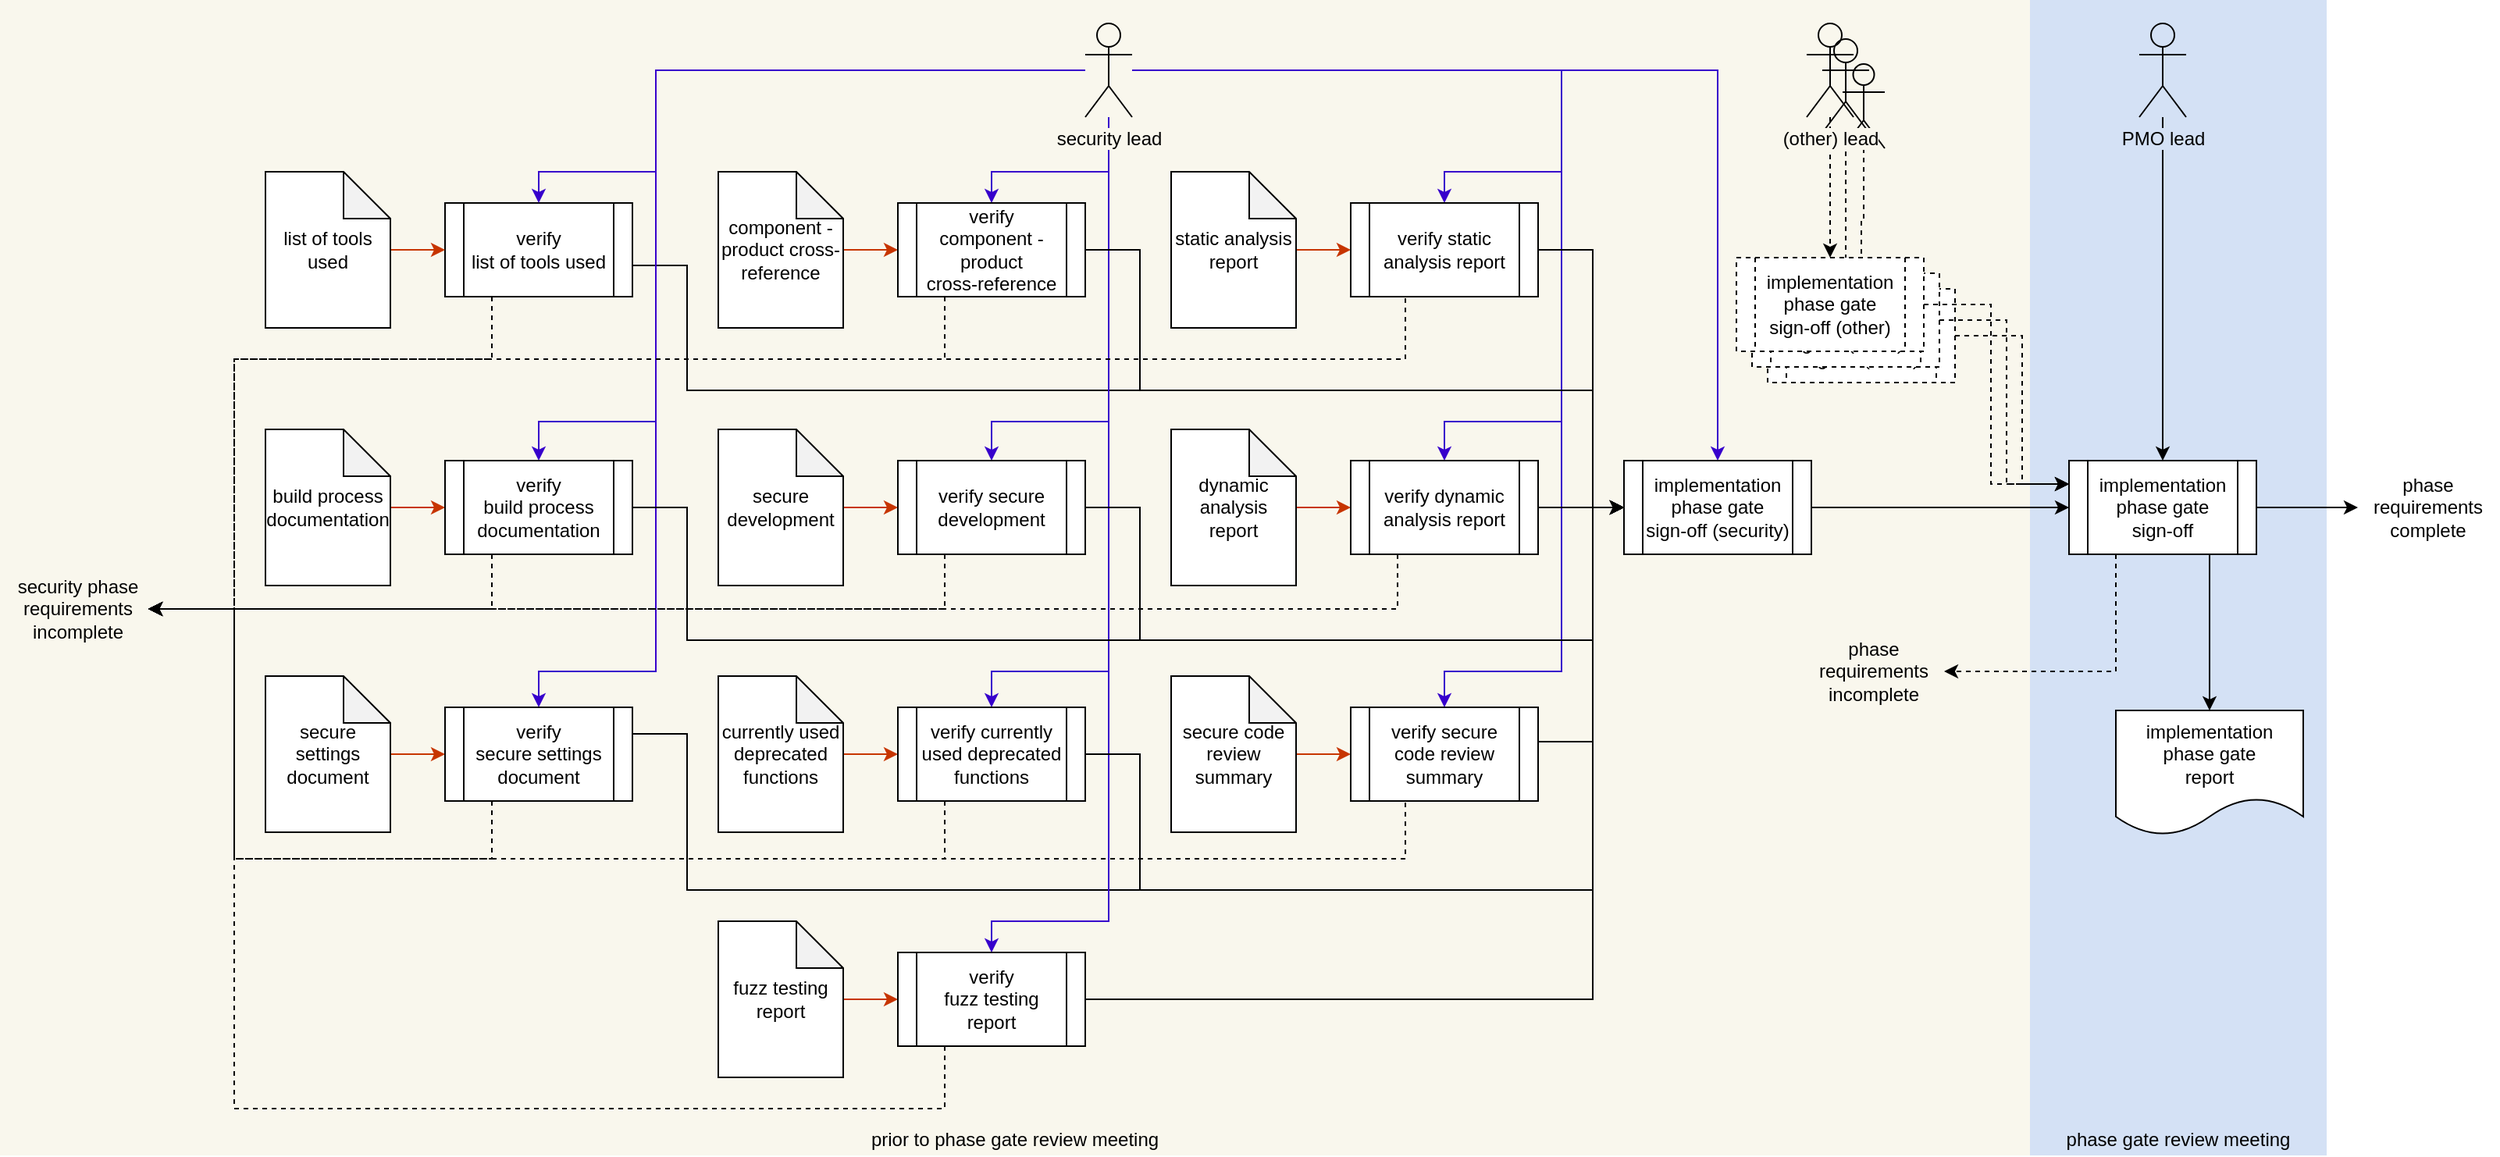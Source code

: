 <mxfile version="14.5.1" type="device"><diagram id="E2ULkJl6go0xUk4_vNiQ" name="Page-1"><mxGraphModel dx="1106" dy="997" grid="1" gridSize="10" guides="1" tooltips="1" connect="1" arrows="1" fold="1" page="1" pageScale="1" pageWidth="1100" pageHeight="850" background="none" math="0" shadow="0"><root><mxCell id="0"/><mxCell id="1" parent="0"/><mxCell id="MnviZEQy9tbMUkRqoLun-5" value="" style="rounded=0;whiteSpace=wrap;html=1;strokeColor=none;fillColor=#D4E1F5;" parent="1" vertex="1"><mxGeometry x="1340" y="40" width="190" height="740" as="geometry"/></mxCell><mxCell id="MnviZEQy9tbMUkRqoLun-4" value="" style="rounded=0;whiteSpace=wrap;html=1;fillColor=#f9f7ed;strokeColor=none;" parent="1" vertex="1"><mxGeometry x="40" y="40" width="1300" height="740" as="geometry"/></mxCell><mxCell id="Ex4z-IKD_1BD_rlcXjND-8" style="edgeStyle=orthogonalEdgeStyle;rounded=0;orthogonalLoop=1;jettySize=auto;html=1;entryX=0;entryY=0.25;entryDx=0;entryDy=0;dashed=1;" parent="1" source="Ex4z-IKD_1BD_rlcXjND-9" target="J5lEDxen7dhJZbyypbdc-8" edge="1"><mxGeometry relative="1" as="geometry"><mxPoint x="1385" y="370" as="targetPoint"/><Array as="points"><mxPoint x="1335" y="255"/><mxPoint x="1335" y="350"/></Array></mxGeometry></mxCell><mxCell id="Ex4z-IKD_1BD_rlcXjND-9" value="requirements phase gate signoff (other)" style="shape=process;whiteSpace=wrap;html=1;backgroundOutline=1;dashed=1;" parent="1" vertex="1"><mxGeometry x="1172" y="225" width="120" height="60" as="geometry"/></mxCell><mxCell id="Ex4z-IKD_1BD_rlcXjND-10" style="edgeStyle=orthogonalEdgeStyle;rounded=0;orthogonalLoop=1;jettySize=auto;html=1;entryX=0.5;entryY=0;entryDx=0;entryDy=0;dashed=1;" parent="1" source="Ex4z-IKD_1BD_rlcXjND-11" target="Ex4z-IKD_1BD_rlcXjND-9" edge="1"><mxGeometry relative="1" as="geometry"/></mxCell><mxCell id="Ex4z-IKD_1BD_rlcXjND-11" value="" style="shape=umlActor;verticalLabelPosition=bottom;labelBackgroundColor=#ffffff;verticalAlign=top;html=1;outlineConnect=0;fillColor=none;" parent="1" vertex="1"><mxGeometry x="1220" y="81" width="27" height="54" as="geometry"/></mxCell><mxCell id="Ex4z-IKD_1BD_rlcXjND-3" value="" style="shape=umlActor;verticalLabelPosition=bottom;labelBackgroundColor=#ffffff;verticalAlign=top;html=1;outlineConnect=0;fillColor=none;" parent="1" vertex="1"><mxGeometry x="1207" y="65" width="30" height="60" as="geometry"/></mxCell><mxCell id="Ex4z-IKD_1BD_rlcXjND-4" style="edgeStyle=orthogonalEdgeStyle;rounded=0;orthogonalLoop=1;jettySize=auto;html=1;entryX=0.5;entryY=0;entryDx=0;entryDy=0;dashed=1;" parent="1" source="Ex4z-IKD_1BD_rlcXjND-3" target="Ex4z-IKD_1BD_rlcXjND-5" edge="1"><mxGeometry relative="1" as="geometry"/></mxCell><mxCell id="Ex4z-IKD_1BD_rlcXjND-5" value="requirements phase gate signoff (other)" style="shape=process;whiteSpace=wrap;html=1;backgroundOutline=1;dashed=1;" parent="1" vertex="1"><mxGeometry x="1162" y="215" width="120" height="60" as="geometry"/></mxCell><mxCell id="Ex4z-IKD_1BD_rlcXjND-6" style="edgeStyle=orthogonalEdgeStyle;rounded=0;orthogonalLoop=1;jettySize=auto;html=1;entryX=0;entryY=0.25;entryDx=0;entryDy=0;dashed=1;" parent="1" source="Ex4z-IKD_1BD_rlcXjND-5" target="J5lEDxen7dhJZbyypbdc-8" edge="1"><mxGeometry relative="1" as="geometry"><mxPoint x="1375" y="360" as="targetPoint"/><Array as="points"><mxPoint x="1325" y="245"/><mxPoint x="1325" y="350"/></Array></mxGeometry></mxCell><mxCell id="J5lEDxen7dhJZbyypbdc-21" style="edgeStyle=orthogonalEdgeStyle;rounded=0;orthogonalLoop=1;jettySize=auto;html=1;exitX=0.25;exitY=1;exitDx=0;exitDy=0;entryX=1;entryY=0.5;entryDx=0;entryDy=0;dashed=1;" parent="1" source="XKbH0hADGiryWMfeD4Mq-4" target="J5lEDxen7dhJZbyypbdc-12" edge="1"><mxGeometry relative="1" as="geometry"><Array as="points"><mxPoint x="355" y="270"/><mxPoint x="190" y="270"/><mxPoint x="190" y="430"/><mxPoint x="145" y="430"/></Array></mxGeometry></mxCell><mxCell id="ggwXnD0UfayNwiCM6dkT-15" style="edgeStyle=orthogonalEdgeStyle;rounded=0;orthogonalLoop=1;jettySize=auto;html=1;entryX=0;entryY=0.5;entryDx=0;entryDy=0;" parent="1" source="XKbH0hADGiryWMfeD4Mq-4" target="XKbH0hADGiryWMfeD4Mq-19" edge="1"><mxGeometry relative="1" as="geometry"><mxPoint x="1080" y="370" as="targetPoint"/><Array as="points"><mxPoint x="480" y="210"/><mxPoint x="480" y="290"/><mxPoint x="1060" y="290"/><mxPoint x="1060" y="365"/></Array></mxGeometry></mxCell><mxCell id="XKbH0hADGiryWMfeD4Mq-4" value="verify&lt;br&gt;list of tools used" style="shape=process;whiteSpace=wrap;html=1;backgroundOutline=1;" parent="1" vertex="1"><mxGeometry x="325" y="170" width="120" height="60" as="geometry"/></mxCell><mxCell id="J5lEDxen7dhJZbyypbdc-17" style="edgeStyle=orthogonalEdgeStyle;rounded=0;orthogonalLoop=1;jettySize=auto;html=1;entryX=0.5;entryY=0;entryDx=0;entryDy=0;dashed=1;" parent="1" source="XKbH0hADGiryWMfeD4Mq-6" target="J5lEDxen7dhJZbyypbdc-15" edge="1"><mxGeometry relative="1" as="geometry"/></mxCell><mxCell id="XKbH0hADGiryWMfeD4Mq-6" value="(other) lead" style="shape=umlActor;verticalLabelPosition=bottom;labelBackgroundColor=#F9F7ED;verticalAlign=top;html=1;outlineConnect=0;fillColor=none;" parent="1" vertex="1"><mxGeometry x="1197" y="55" width="30" height="60" as="geometry"/></mxCell><mxCell id="J5lEDxen7dhJZbyypbdc-2" style="edgeStyle=orthogonalEdgeStyle;rounded=0;orthogonalLoop=1;jettySize=auto;html=1;entryX=0;entryY=0.5;entryDx=0;entryDy=0;fillColor=#fa6800;strokeColor=#C73500;" parent="1" source="XKbH0hADGiryWMfeD4Mq-12" target="XKbH0hADGiryWMfeD4Mq-4" edge="1"><mxGeometry relative="1" as="geometry"/></mxCell><mxCell id="XKbH0hADGiryWMfeD4Mq-12" value="list of tools used" style="shape=note;whiteSpace=wrap;html=1;backgroundOutline=1;darkOpacity=0.05;" parent="1" vertex="1"><mxGeometry x="210" y="150" width="80" height="100" as="geometry"/></mxCell><mxCell id="XKbH0hADGiryWMfeD4Mq-30" style="edgeStyle=orthogonalEdgeStyle;rounded=0;orthogonalLoop=1;jettySize=auto;html=1;entryX=0;entryY=0.5;entryDx=0;entryDy=0;fillColor=#fa6800;strokeColor=#C73500;" parent="1" source="XKbH0hADGiryWMfeD4Mq-14" target="XKbH0hADGiryWMfeD4Mq-15" edge="1"><mxGeometry relative="1" as="geometry"/></mxCell><mxCell id="XKbH0hADGiryWMfeD4Mq-14" value="secure settings document" style="shape=note;whiteSpace=wrap;html=1;backgroundOutline=1;darkOpacity=0.05;" parent="1" vertex="1"><mxGeometry x="210" y="473" width="80" height="100" as="geometry"/></mxCell><mxCell id="J5lEDxen7dhJZbyypbdc-4" style="edgeStyle=orthogonalEdgeStyle;rounded=0;orthogonalLoop=1;jettySize=auto;html=1;entryX=0;entryY=0.5;entryDx=0;entryDy=0;" parent="1" source="XKbH0hADGiryWMfeD4Mq-15" target="XKbH0hADGiryWMfeD4Mq-19" edge="1"><mxGeometry relative="1" as="geometry"><mxPoint x="540" y="365" as="targetPoint"/><Array as="points"><mxPoint x="480" y="510"/><mxPoint x="480" y="610"/><mxPoint x="1060" y="610"/><mxPoint x="1060" y="365"/></Array></mxGeometry></mxCell><mxCell id="XKbH0hADGiryWMfeD4Mq-36" style="edgeStyle=orthogonalEdgeStyle;rounded=0;orthogonalLoop=1;jettySize=auto;html=1;entryX=0;entryY=0.5;entryDx=0;entryDy=0;" parent="1" source="XKbH0hADGiryWMfeD4Mq-19" target="J5lEDxen7dhJZbyypbdc-8" edge="1"><mxGeometry relative="1" as="geometry"><mxPoint x="1240" y="365" as="targetPoint"/></mxGeometry></mxCell><mxCell id="XKbH0hADGiryWMfeD4Mq-37" style="edgeStyle=orthogonalEdgeStyle;rounded=0;orthogonalLoop=1;jettySize=auto;html=1;entryX=0.5;entryY=0;entryDx=0;entryDy=0;exitX=0.75;exitY=1;exitDx=0;exitDy=0;" parent="1" source="J5lEDxen7dhJZbyypbdc-8" target="XKbH0hADGiryWMfeD4Mq-21" edge="1"><mxGeometry relative="1" as="geometry"/></mxCell><mxCell id="XKbH0hADGiryWMfeD4Mq-19" value="implementation&lt;br&gt;phase gate&lt;br&gt;sign-off (security)" style="shape=process;whiteSpace=wrap;html=1;backgroundOutline=1;" parent="1" vertex="1"><mxGeometry x="1080" y="335" width="120" height="60" as="geometry"/></mxCell><mxCell id="XKbH0hADGiryWMfeD4Mq-21" value="implementation&lt;br&gt;phase gate&lt;br&gt;report" style="shape=document;whiteSpace=wrap;html=1;boundedLbl=1;" parent="1" vertex="1"><mxGeometry x="1395" y="495" width="120" height="80" as="geometry"/></mxCell><mxCell id="XKbH0hADGiryWMfeD4Mq-47" style="edgeStyle=orthogonalEdgeStyle;rounded=0;orthogonalLoop=1;jettySize=auto;html=1;entryX=0.5;entryY=0;entryDx=0;entryDy=0;fillColor=#6a00ff;strokeColor=#3700CC;" parent="1" source="XKbH0hADGiryWMfeD4Mq-44" target="XKbH0hADGiryWMfeD4Mq-4" edge="1"><mxGeometry relative="1" as="geometry"><Array as="points"><mxPoint x="460" y="85"/><mxPoint x="460" y="150"/><mxPoint x="385" y="150"/></Array></mxGeometry></mxCell><mxCell id="J5lEDxen7dhJZbyypbdc-5" style="edgeStyle=orthogonalEdgeStyle;rounded=0;orthogonalLoop=1;jettySize=auto;html=1;entryX=0.5;entryY=0;entryDx=0;entryDy=0;fillColor=#6a00ff;strokeColor=#3700CC;" parent="1" source="XKbH0hADGiryWMfeD4Mq-44" target="XKbH0hADGiryWMfeD4Mq-19" edge="1"><mxGeometry relative="1" as="geometry"/></mxCell><mxCell id="J5lEDxen7dhJZbyypbdc-6" style="edgeStyle=orthogonalEdgeStyle;rounded=0;orthogonalLoop=1;jettySize=auto;html=1;entryX=0.5;entryY=0;entryDx=0;entryDy=0;fillColor=#6a00ff;strokeColor=#3700CC;" parent="1" source="XKbH0hADGiryWMfeD4Mq-44" target="XKbH0hADGiryWMfeD4Mq-15" edge="1"><mxGeometry relative="1" as="geometry"><Array as="points"><mxPoint x="460" y="85"/><mxPoint x="460" y="470"/><mxPoint x="385" y="470"/></Array></mxGeometry></mxCell><mxCell id="gzmiALq3ZAIk68lzVFWa-4" style="edgeStyle=orthogonalEdgeStyle;rounded=0;orthogonalLoop=1;jettySize=auto;html=1;fillColor=#6a00ff;strokeColor=#3700CC;entryX=0.5;entryY=0;entryDx=0;entryDy=0;" parent="1" source="XKbH0hADGiryWMfeD4Mq-44" target="gzmiALq3ZAIk68lzVFWa-3" edge="1"><mxGeometry relative="1" as="geometry"><Array as="points"><mxPoint x="460" y="85"/><mxPoint x="460" y="310"/><mxPoint x="385" y="310"/></Array></mxGeometry></mxCell><mxCell id="gzmiALq3ZAIk68lzVFWa-9" style="edgeStyle=orthogonalEdgeStyle;rounded=0;orthogonalLoop=1;jettySize=auto;html=1;entryX=0.5;entryY=0;entryDx=0;entryDy=0;fillColor=#6a00ff;strokeColor=#3700CC;" parent="1" source="XKbH0hADGiryWMfeD4Mq-44" target="gzmiALq3ZAIk68lzVFWa-7" edge="1"><mxGeometry relative="1" as="geometry"><Array as="points"><mxPoint x="750" y="85"/><mxPoint x="750" y="150"/><mxPoint x="675" y="150"/></Array></mxGeometry></mxCell><mxCell id="gzmiALq3ZAIk68lzVFWa-26" style="edgeStyle=orthogonalEdgeStyle;rounded=0;orthogonalLoop=1;jettySize=auto;html=1;fillColor=#6a00ff;strokeColor=#3700CC;" parent="1" source="XKbH0hADGiryWMfeD4Mq-44" target="gzmiALq3ZAIk68lzVFWa-18" edge="1"><mxGeometry relative="1" as="geometry"><Array as="points"><mxPoint x="750" y="85"/><mxPoint x="750" y="310"/><mxPoint x="675" y="310"/></Array></mxGeometry></mxCell><mxCell id="gzmiALq3ZAIk68lzVFWa-27" style="edgeStyle=orthogonalEdgeStyle;rounded=0;orthogonalLoop=1;jettySize=auto;html=1;fillColor=#6a00ff;strokeColor=#3700CC;" parent="1" source="XKbH0hADGiryWMfeD4Mq-44" target="gzmiALq3ZAIk68lzVFWa-21" edge="1"><mxGeometry relative="1" as="geometry"><Array as="points"><mxPoint x="750" y="85"/><mxPoint x="750" y="470"/><mxPoint x="675" y="470"/></Array></mxGeometry></mxCell><mxCell id="ggwXnD0UfayNwiCM6dkT-24" style="edgeStyle=orthogonalEdgeStyle;rounded=0;orthogonalLoop=1;jettySize=auto;html=1;entryX=0.5;entryY=0;entryDx=0;entryDy=0;fillColor=#6a00ff;strokeColor=#3700CC;" parent="1" source="XKbH0hADGiryWMfeD4Mq-44" target="ggwXnD0UfayNwiCM6dkT-14" edge="1"><mxGeometry relative="1" as="geometry"><Array as="points"><mxPoint x="750" y="85"/><mxPoint x="750" y="630"/><mxPoint x="675" y="630"/></Array></mxGeometry></mxCell><mxCell id="ggwXnD0UfayNwiCM6dkT-25" style="edgeStyle=orthogonalEdgeStyle;rounded=0;orthogonalLoop=1;jettySize=auto;html=1;entryX=0.5;entryY=0;entryDx=0;entryDy=0;fillColor=#6a00ff;strokeColor=#3700CC;" parent="1" source="XKbH0hADGiryWMfeD4Mq-44" target="ggwXnD0UfayNwiCM6dkT-7" edge="1"><mxGeometry relative="1" as="geometry"><Array as="points"><mxPoint x="1040" y="85"/><mxPoint x="1040" y="150"/><mxPoint x="965" y="150"/></Array></mxGeometry></mxCell><mxCell id="ggwXnD0UfayNwiCM6dkT-26" style="edgeStyle=orthogonalEdgeStyle;rounded=0;orthogonalLoop=1;jettySize=auto;html=1;entryX=0.5;entryY=0;entryDx=0;entryDy=0;fillColor=#6a00ff;strokeColor=#3700CC;" parent="1" source="XKbH0hADGiryWMfeD4Mq-44" target="ggwXnD0UfayNwiCM6dkT-6" edge="1"><mxGeometry relative="1" as="geometry"><Array as="points"><mxPoint x="1040" y="85"/><mxPoint x="1040" y="310"/><mxPoint x="965" y="310"/></Array></mxGeometry></mxCell><mxCell id="ggwXnD0UfayNwiCM6dkT-27" style="edgeStyle=orthogonalEdgeStyle;rounded=0;orthogonalLoop=1;jettySize=auto;html=1;entryX=0.5;entryY=0;entryDx=0;entryDy=0;fillColor=#6a00ff;strokeColor=#3700CC;" parent="1" source="XKbH0hADGiryWMfeD4Mq-44" target="ggwXnD0UfayNwiCM6dkT-11" edge="1"><mxGeometry relative="1" as="geometry"><Array as="points"><mxPoint x="1040" y="85"/><mxPoint x="1040" y="470"/><mxPoint x="965" y="470"/></Array></mxGeometry></mxCell><mxCell id="XKbH0hADGiryWMfeD4Mq-44" value="security lead" style="shape=umlActor;verticalLabelPosition=bottom;labelBackgroundColor=#F9F7ED;verticalAlign=top;html=1;outlineConnect=0;fillColor=none;" parent="1" vertex="1"><mxGeometry x="735" y="55" width="30" height="60" as="geometry"/></mxCell><mxCell id="J5lEDxen7dhJZbyypbdc-9" style="edgeStyle=orthogonalEdgeStyle;rounded=0;orthogonalLoop=1;jettySize=auto;html=1;" parent="1" source="XKbH0hADGiryWMfeD4Mq-59" target="J5lEDxen7dhJZbyypbdc-8" edge="1"><mxGeometry relative="1" as="geometry"/></mxCell><mxCell id="XKbH0hADGiryWMfeD4Mq-59" value="PMO lead" style="shape=umlActor;verticalLabelPosition=bottom;labelBackgroundColor=#D4E1F5;verticalAlign=top;html=1;outlineConnect=0;fillColor=none;" parent="1" vertex="1"><mxGeometry x="1410" y="55" width="30" height="60" as="geometry"/></mxCell><mxCell id="J5lEDxen7dhJZbyypbdc-10" style="edgeStyle=orthogonalEdgeStyle;rounded=0;orthogonalLoop=1;jettySize=auto;html=1;exitX=0.25;exitY=1;exitDx=0;exitDy=0;dashed=1;entryX=1;entryY=0.5;entryDx=0;entryDy=0;" parent="1" source="J5lEDxen7dhJZbyypbdc-8" target="J5lEDxen7dhJZbyypbdc-13" edge="1"><mxGeometry relative="1" as="geometry"><mxPoint x="820" y="465" as="targetPoint"/><Array as="points"><mxPoint x="1395" y="470"/></Array></mxGeometry></mxCell><mxCell id="J5lEDxen7dhJZbyypbdc-20" style="edgeStyle=orthogonalEdgeStyle;rounded=0;orthogonalLoop=1;jettySize=auto;html=1;entryX=0;entryY=0.5;entryDx=0;entryDy=0;" parent="1" source="J5lEDxen7dhJZbyypbdc-8" target="J5lEDxen7dhJZbyypbdc-19" edge="1"><mxGeometry relative="1" as="geometry"/></mxCell><mxCell id="J5lEDxen7dhJZbyypbdc-8" value="implementation&lt;br&gt;phase gate&lt;br&gt;sign-off" style="shape=process;whiteSpace=wrap;html=1;backgroundOutline=1;" parent="1" vertex="1"><mxGeometry x="1365" y="335" width="120" height="60" as="geometry"/></mxCell><mxCell id="J5lEDxen7dhJZbyypbdc-13" value="phase requirements incomplete" style="text;html=1;strokeColor=none;fillColor=none;align=center;verticalAlign=middle;whiteSpace=wrap;rounded=0;" parent="1" vertex="1"><mxGeometry x="1195" y="445" width="90" height="50" as="geometry"/></mxCell><mxCell id="J5lEDxen7dhJZbyypbdc-12" value="security phase requirements incomplete" style="text;html=1;strokeColor=none;fillColor=none;align=center;verticalAlign=middle;whiteSpace=wrap;rounded=0;" parent="1" vertex="1"><mxGeometry x="45" y="405" width="90" height="50" as="geometry"/></mxCell><mxCell id="J5lEDxen7dhJZbyypbdc-14" style="edgeStyle=orthogonalEdgeStyle;rounded=0;orthogonalLoop=1;jettySize=auto;html=1;exitX=0.25;exitY=1;exitDx=0;exitDy=0;dashed=1;entryX=1;entryY=0.5;entryDx=0;entryDy=0;" parent="1" source="XKbH0hADGiryWMfeD4Mq-15" target="J5lEDxen7dhJZbyypbdc-12" edge="1"><mxGeometry relative="1" as="geometry"><mxPoint x="245" y="425" as="targetPoint"/><mxPoint x="535" y="395" as="sourcePoint"/><Array as="points"><mxPoint x="355" y="590"/><mxPoint x="190" y="590"/><mxPoint x="190" y="430"/></Array></mxGeometry></mxCell><mxCell id="J5lEDxen7dhJZbyypbdc-18" style="edgeStyle=orthogonalEdgeStyle;rounded=0;orthogonalLoop=1;jettySize=auto;html=1;entryX=0;entryY=0.25;entryDx=0;entryDy=0;dashed=1;" parent="1" source="J5lEDxen7dhJZbyypbdc-15" target="J5lEDxen7dhJZbyypbdc-8" edge="1"><mxGeometry relative="1" as="geometry"><Array as="points"><mxPoint x="1315" y="235"/><mxPoint x="1315" y="350"/></Array></mxGeometry></mxCell><mxCell id="J5lEDxen7dhJZbyypbdc-15" value="implementation&lt;br&gt;phase gate&lt;br&gt;sign-off (other)" style="shape=process;whiteSpace=wrap;html=1;backgroundOutline=1;dashed=1;" parent="1" vertex="1"><mxGeometry x="1152" y="205" width="120" height="60" as="geometry"/></mxCell><mxCell id="J5lEDxen7dhJZbyypbdc-19" value="phase requirements complete" style="text;html=1;strokeColor=none;fillColor=none;align=center;verticalAlign=middle;whiteSpace=wrap;rounded=0;" parent="1" vertex="1"><mxGeometry x="1550" y="340" width="90" height="50" as="geometry"/></mxCell><mxCell id="MnviZEQy9tbMUkRqoLun-2" value="phase gate review meeting" style="text;html=1;strokeColor=none;fillColor=none;align=center;verticalAlign=middle;whiteSpace=wrap;rounded=0;" parent="1" vertex="1"><mxGeometry x="1345" y="760" width="180" height="20" as="geometry"/></mxCell><mxCell id="MnviZEQy9tbMUkRqoLun-3" value="prior to phase gate review meeting" style="text;html=1;strokeColor=none;fillColor=none;align=center;verticalAlign=middle;whiteSpace=wrap;rounded=0;" parent="1" vertex="1"><mxGeometry x="40" y="760" width="1300" height="20" as="geometry"/></mxCell><mxCell id="gzmiALq3ZAIk68lzVFWa-1" style="edgeStyle=orthogonalEdgeStyle;rounded=0;orthogonalLoop=1;jettySize=auto;html=1;entryX=0;entryY=0.5;entryDx=0;entryDy=0;fillColor=#fa6800;strokeColor=#C73500;" parent="1" source="gzmiALq3ZAIk68lzVFWa-2" target="gzmiALq3ZAIk68lzVFWa-3" edge="1"><mxGeometry relative="1" as="geometry"/></mxCell><mxCell id="gzmiALq3ZAIk68lzVFWa-2" value="build process documentation" style="shape=note;whiteSpace=wrap;html=1;backgroundOutline=1;darkOpacity=0.05;" parent="1" vertex="1"><mxGeometry x="210" y="315" width="80" height="100" as="geometry"/></mxCell><mxCell id="gzmiALq3ZAIk68lzVFWa-8" style="edgeStyle=orthogonalEdgeStyle;rounded=0;orthogonalLoop=1;jettySize=auto;html=1;exitX=0.25;exitY=1;exitDx=0;exitDy=0;entryX=1;entryY=0.5;entryDx=0;entryDy=0;dashed=1;" parent="1" source="gzmiALq3ZAIk68lzVFWa-3" target="J5lEDxen7dhJZbyypbdc-12" edge="1"><mxGeometry relative="1" as="geometry"><Array as="points"><mxPoint x="355" y="430"/><mxPoint x="145" y="430"/></Array></mxGeometry></mxCell><mxCell id="gzmiALq3ZAIk68lzVFWa-10" style="edgeStyle=orthogonalEdgeStyle;rounded=0;orthogonalLoop=1;jettySize=auto;html=1;entryX=0;entryY=0.5;entryDx=0;entryDy=0;exitX=1;exitY=0.5;exitDx=0;exitDy=0;" parent="1" source="gzmiALq3ZAIk68lzVFWa-3" target="XKbH0hADGiryWMfeD4Mq-19" edge="1"><mxGeometry relative="1" as="geometry"><Array as="points"><mxPoint x="480" y="365"/><mxPoint x="480" y="450"/><mxPoint x="1060" y="450"/><mxPoint x="1060" y="365"/></Array></mxGeometry></mxCell><mxCell id="gzmiALq3ZAIk68lzVFWa-3" value="verify&lt;br&gt;build process documentation" style="shape=process;whiteSpace=wrap;html=1;backgroundOutline=1;" parent="1" vertex="1"><mxGeometry x="325" y="335" width="120" height="60" as="geometry"/></mxCell><mxCell id="gzmiALq3ZAIk68lzVFWa-5" style="edgeStyle=orthogonalEdgeStyle;rounded=0;orthogonalLoop=1;jettySize=auto;html=1;entryX=0;entryY=0.5;entryDx=0;entryDy=0;fillColor=#fa6800;strokeColor=#C73500;" parent="1" source="gzmiALq3ZAIk68lzVFWa-6" target="gzmiALq3ZAIk68lzVFWa-7" edge="1"><mxGeometry relative="1" as="geometry"/></mxCell><mxCell id="gzmiALq3ZAIk68lzVFWa-6" value="component - product cross-reference" style="shape=note;whiteSpace=wrap;html=1;backgroundOutline=1;darkOpacity=0.05;" parent="1" vertex="1"><mxGeometry x="500" y="150" width="80" height="100" as="geometry"/></mxCell><mxCell id="gzmiALq3ZAIk68lzVFWa-30" style="edgeStyle=orthogonalEdgeStyle;rounded=0;orthogonalLoop=1;jettySize=auto;html=1;exitX=0.25;exitY=1;exitDx=0;exitDy=0;entryX=1;entryY=0.5;entryDx=0;entryDy=0;dashed=1;" parent="1" source="gzmiALq3ZAIk68lzVFWa-7" target="J5lEDxen7dhJZbyypbdc-12" edge="1"><mxGeometry relative="1" as="geometry"><Array as="points"><mxPoint x="645" y="270"/><mxPoint x="190" y="270"/><mxPoint x="190" y="430"/><mxPoint x="145" y="430"/></Array></mxGeometry></mxCell><mxCell id="ggwXnD0UfayNwiCM6dkT-29" style="edgeStyle=orthogonalEdgeStyle;rounded=0;orthogonalLoop=1;jettySize=auto;html=1;entryX=0;entryY=0.5;entryDx=0;entryDy=0;" parent="1" source="gzmiALq3ZAIk68lzVFWa-7" target="XKbH0hADGiryWMfeD4Mq-19" edge="1"><mxGeometry relative="1" as="geometry"><Array as="points"><mxPoint x="770" y="200"/><mxPoint x="770" y="290"/><mxPoint x="1060" y="290"/><mxPoint x="1060" y="365"/></Array></mxGeometry></mxCell><mxCell id="gzmiALq3ZAIk68lzVFWa-7" value="verify&lt;br&gt;component - product&lt;br&gt;cross-reference" style="shape=process;whiteSpace=wrap;html=1;backgroundOutline=1;" parent="1" vertex="1"><mxGeometry x="615" y="170" width="120" height="60" as="geometry"/></mxCell><mxCell id="XKbH0hADGiryWMfeD4Mq-15" value="verify&lt;br&gt;secure settings document" style="shape=process;whiteSpace=wrap;html=1;backgroundOutline=1;" parent="1" vertex="1"><mxGeometry x="325" y="493" width="120" height="60" as="geometry"/></mxCell><mxCell id="gzmiALq3ZAIk68lzVFWa-16" style="edgeStyle=orthogonalEdgeStyle;rounded=0;orthogonalLoop=1;jettySize=auto;html=1;entryX=0;entryY=0.5;entryDx=0;entryDy=0;fillColor=#fa6800;strokeColor=#C73500;" parent="1" source="gzmiALq3ZAIk68lzVFWa-17" target="gzmiALq3ZAIk68lzVFWa-18" edge="1"><mxGeometry relative="1" as="geometry"/></mxCell><mxCell id="gzmiALq3ZAIk68lzVFWa-17" value="secure development" style="shape=note;whiteSpace=wrap;html=1;backgroundOutline=1;darkOpacity=0.05;" parent="1" vertex="1"><mxGeometry x="500" y="315" width="80" height="100" as="geometry"/></mxCell><mxCell id="gzmiALq3ZAIk68lzVFWa-29" style="edgeStyle=orthogonalEdgeStyle;rounded=0;orthogonalLoop=1;jettySize=auto;html=1;exitX=0.25;exitY=1;exitDx=0;exitDy=0;entryX=1;entryY=0.5;entryDx=0;entryDy=0;dashed=1;" parent="1" source="gzmiALq3ZAIk68lzVFWa-18" target="J5lEDxen7dhJZbyypbdc-12" edge="1"><mxGeometry relative="1" as="geometry"><Array as="points"><mxPoint x="645" y="430"/><mxPoint x="145" y="430"/></Array></mxGeometry></mxCell><mxCell id="ggwXnD0UfayNwiCM6dkT-30" style="edgeStyle=orthogonalEdgeStyle;rounded=0;orthogonalLoop=1;jettySize=auto;html=1;entryX=0;entryY=0.5;entryDx=0;entryDy=0;" parent="1" source="gzmiALq3ZAIk68lzVFWa-18" target="XKbH0hADGiryWMfeD4Mq-19" edge="1"><mxGeometry relative="1" as="geometry"><Array as="points"><mxPoint x="770" y="365"/><mxPoint x="770" y="450"/><mxPoint x="1060" y="450"/><mxPoint x="1060" y="365"/></Array></mxGeometry></mxCell><mxCell id="gzmiALq3ZAIk68lzVFWa-18" value="verify secure development" style="shape=process;whiteSpace=wrap;html=1;backgroundOutline=1;" parent="1" vertex="1"><mxGeometry x="615" y="335" width="120" height="60" as="geometry"/></mxCell><mxCell id="gzmiALq3ZAIk68lzVFWa-19" style="edgeStyle=orthogonalEdgeStyle;rounded=0;orthogonalLoop=1;jettySize=auto;html=1;entryX=0;entryY=0.5;entryDx=0;entryDy=0;fillColor=#fa6800;strokeColor=#C73500;" parent="1" source="gzmiALq3ZAIk68lzVFWa-20" target="gzmiALq3ZAIk68lzVFWa-21" edge="1"><mxGeometry relative="1" as="geometry"/></mxCell><mxCell id="gzmiALq3ZAIk68lzVFWa-20" value="currently used deprecated functions" style="shape=note;whiteSpace=wrap;html=1;backgroundOutline=1;darkOpacity=0.05;" parent="1" vertex="1"><mxGeometry x="500" y="473" width="80" height="100" as="geometry"/></mxCell><mxCell id="gzmiALq3ZAIk68lzVFWa-22" style="edgeStyle=orthogonalEdgeStyle;rounded=0;orthogonalLoop=1;jettySize=auto;html=1;entryX=0;entryY=0.5;entryDx=0;entryDy=0;" parent="1" source="gzmiALq3ZAIk68lzVFWa-21" target="XKbH0hADGiryWMfeD4Mq-19" edge="1"><mxGeometry relative="1" as="geometry"><Array as="points"><mxPoint x="770" y="523"/><mxPoint x="770" y="610"/><mxPoint x="1060" y="610"/><mxPoint x="1060" y="365"/></Array></mxGeometry></mxCell><mxCell id="gzmiALq3ZAIk68lzVFWa-28" style="edgeStyle=orthogonalEdgeStyle;rounded=0;orthogonalLoop=1;jettySize=auto;html=1;exitX=0.25;exitY=1;exitDx=0;exitDy=0;entryX=1;entryY=0.5;entryDx=0;entryDy=0;dashed=1;" parent="1" source="gzmiALq3ZAIk68lzVFWa-21" target="J5lEDxen7dhJZbyypbdc-12" edge="1"><mxGeometry relative="1" as="geometry"><Array as="points"><mxPoint x="645" y="590"/><mxPoint x="190" y="590"/><mxPoint x="190" y="430"/><mxPoint x="145" y="430"/></Array></mxGeometry></mxCell><mxCell id="gzmiALq3ZAIk68lzVFWa-21" value="verify currently used deprecated functions" style="shape=process;whiteSpace=wrap;html=1;backgroundOutline=1;" parent="1" vertex="1"><mxGeometry x="615" y="493" width="120" height="60" as="geometry"/></mxCell><mxCell id="ggwXnD0UfayNwiCM6dkT-1" style="edgeStyle=orthogonalEdgeStyle;rounded=0;orthogonalLoop=1;jettySize=auto;html=1;entryX=0;entryY=0.5;entryDx=0;entryDy=0;fillColor=#fa6800;strokeColor=#C73500;" parent="1" source="ggwXnD0UfayNwiCM6dkT-2" target="ggwXnD0UfayNwiCM6dkT-7" edge="1"><mxGeometry relative="1" as="geometry"/></mxCell><mxCell id="ggwXnD0UfayNwiCM6dkT-2" value="static analysis report" style="shape=note;whiteSpace=wrap;html=1;backgroundOutline=1;darkOpacity=0.05;" parent="1" vertex="1"><mxGeometry x="790" y="150" width="80" height="100" as="geometry"/></mxCell><mxCell id="ggwXnD0UfayNwiCM6dkT-3" style="edgeStyle=orthogonalEdgeStyle;rounded=0;orthogonalLoop=1;jettySize=auto;html=1;entryX=0;entryY=0.5;entryDx=0;entryDy=0;fillColor=#fa6800;strokeColor=#C73500;" parent="1" source="ggwXnD0UfayNwiCM6dkT-4" target="ggwXnD0UfayNwiCM6dkT-6" edge="1"><mxGeometry relative="1" as="geometry"/></mxCell><mxCell id="ggwXnD0UfayNwiCM6dkT-4" value="dynamic analysis report" style="shape=note;whiteSpace=wrap;html=1;backgroundOutline=1;darkOpacity=0.05;" parent="1" vertex="1"><mxGeometry x="790" y="315" width="80" height="100" as="geometry"/></mxCell><mxCell id="ggwXnD0UfayNwiCM6dkT-17" style="edgeStyle=orthogonalEdgeStyle;rounded=0;orthogonalLoop=1;jettySize=auto;html=1;entryX=0;entryY=0.5;entryDx=0;entryDy=0;" parent="1" source="ggwXnD0UfayNwiCM6dkT-6" target="XKbH0hADGiryWMfeD4Mq-19" edge="1"><mxGeometry relative="1" as="geometry"/></mxCell><mxCell id="ggwXnD0UfayNwiCM6dkT-20" style="edgeStyle=orthogonalEdgeStyle;rounded=0;orthogonalLoop=1;jettySize=auto;html=1;exitX=0.25;exitY=1;exitDx=0;exitDy=0;entryX=1;entryY=0.5;entryDx=0;entryDy=0;dashed=1;" parent="1" source="ggwXnD0UfayNwiCM6dkT-6" target="J5lEDxen7dhJZbyypbdc-12" edge="1"><mxGeometry relative="1" as="geometry"/></mxCell><mxCell id="ggwXnD0UfayNwiCM6dkT-6" value="verify dynamic analysis report" style="shape=process;whiteSpace=wrap;html=1;backgroundOutline=1;" parent="1" vertex="1"><mxGeometry x="905" y="335" width="120" height="60" as="geometry"/></mxCell><mxCell id="ggwXnD0UfayNwiCM6dkT-19" style="edgeStyle=orthogonalEdgeStyle;rounded=0;orthogonalLoop=1;jettySize=auto;html=1;exitX=0.25;exitY=1;exitDx=0;exitDy=0;entryX=1;entryY=0.5;entryDx=0;entryDy=0;dashed=1;" parent="1" source="ggwXnD0UfayNwiCM6dkT-7" target="J5lEDxen7dhJZbyypbdc-12" edge="1"><mxGeometry relative="1" as="geometry"><Array as="points"><mxPoint x="940" y="270"/><mxPoint x="190" y="270"/><mxPoint x="190" y="430"/></Array></mxGeometry></mxCell><mxCell id="ggwXnD0UfayNwiCM6dkT-28" style="edgeStyle=orthogonalEdgeStyle;rounded=0;orthogonalLoop=1;jettySize=auto;html=1;entryX=0;entryY=0.5;entryDx=0;entryDy=0;" parent="1" source="ggwXnD0UfayNwiCM6dkT-7" target="XKbH0hADGiryWMfeD4Mq-19" edge="1"><mxGeometry relative="1" as="geometry"><Array as="points"><mxPoint x="1060" y="200"/><mxPoint x="1060" y="365"/></Array></mxGeometry></mxCell><mxCell id="ggwXnD0UfayNwiCM6dkT-7" value="verify static analysis report" style="shape=process;whiteSpace=wrap;html=1;backgroundOutline=1;" parent="1" vertex="1"><mxGeometry x="905" y="170" width="120" height="60" as="geometry"/></mxCell><mxCell id="ggwXnD0UfayNwiCM6dkT-8" style="edgeStyle=orthogonalEdgeStyle;rounded=0;orthogonalLoop=1;jettySize=auto;html=1;entryX=0;entryY=0.5;entryDx=0;entryDy=0;fillColor=#fa6800;strokeColor=#C73500;" parent="1" source="ggwXnD0UfayNwiCM6dkT-9" target="ggwXnD0UfayNwiCM6dkT-11" edge="1"><mxGeometry relative="1" as="geometry"/></mxCell><mxCell id="ggwXnD0UfayNwiCM6dkT-9" value="secure code review summary" style="shape=note;whiteSpace=wrap;html=1;backgroundOutline=1;darkOpacity=0.05;" parent="1" vertex="1"><mxGeometry x="790" y="473" width="80" height="100" as="geometry"/></mxCell><mxCell id="ggwXnD0UfayNwiCM6dkT-16" style="edgeStyle=orthogonalEdgeStyle;rounded=0;orthogonalLoop=1;jettySize=auto;html=1;entryX=0;entryY=0.5;entryDx=0;entryDy=0;" parent="1" source="ggwXnD0UfayNwiCM6dkT-11" target="XKbH0hADGiryWMfeD4Mq-19" edge="1"><mxGeometry relative="1" as="geometry"><Array as="points"><mxPoint x="1060" y="515"/><mxPoint x="1060" y="365"/></Array></mxGeometry></mxCell><mxCell id="ggwXnD0UfayNwiCM6dkT-21" style="edgeStyle=orthogonalEdgeStyle;rounded=0;orthogonalLoop=1;jettySize=auto;html=1;exitX=0.25;exitY=1;exitDx=0;exitDy=0;entryX=1;entryY=0.5;entryDx=0;entryDy=0;dashed=1;" parent="1" source="ggwXnD0UfayNwiCM6dkT-11" target="J5lEDxen7dhJZbyypbdc-12" edge="1"><mxGeometry relative="1" as="geometry"><Array as="points"><mxPoint x="940" y="590"/><mxPoint x="190" y="590"/><mxPoint x="190" y="430"/></Array></mxGeometry></mxCell><mxCell id="ggwXnD0UfayNwiCM6dkT-11" value="verify secure code review summary" style="shape=process;whiteSpace=wrap;html=1;backgroundOutline=1;" parent="1" vertex="1"><mxGeometry x="905" y="493" width="120" height="60" as="geometry"/></mxCell><mxCell id="ggwXnD0UfayNwiCM6dkT-12" style="edgeStyle=orthogonalEdgeStyle;rounded=0;orthogonalLoop=1;jettySize=auto;html=1;entryX=0;entryY=0.5;entryDx=0;entryDy=0;fillColor=#fa6800;strokeColor=#C73500;" parent="1" source="ggwXnD0UfayNwiCM6dkT-13" target="ggwXnD0UfayNwiCM6dkT-14" edge="1"><mxGeometry relative="1" as="geometry"/></mxCell><mxCell id="ggwXnD0UfayNwiCM6dkT-13" value="fuzz testing report" style="shape=note;whiteSpace=wrap;html=1;backgroundOutline=1;darkOpacity=0.05;" parent="1" vertex="1"><mxGeometry x="500" y="630" width="80" height="100" as="geometry"/></mxCell><mxCell id="ggwXnD0UfayNwiCM6dkT-22" style="edgeStyle=orthogonalEdgeStyle;rounded=0;orthogonalLoop=1;jettySize=auto;html=1;exitX=0.25;exitY=1;exitDx=0;exitDy=0;entryX=1;entryY=0.5;entryDx=0;entryDy=0;dashed=1;" parent="1" source="ggwXnD0UfayNwiCM6dkT-14" target="J5lEDxen7dhJZbyypbdc-12" edge="1"><mxGeometry relative="1" as="geometry"><Array as="points"><mxPoint x="645" y="750"/><mxPoint x="190" y="750"/><mxPoint x="190" y="430"/></Array></mxGeometry></mxCell><mxCell id="ggwXnD0UfayNwiCM6dkT-23" style="edgeStyle=orthogonalEdgeStyle;rounded=0;orthogonalLoop=1;jettySize=auto;html=1;exitX=1;exitY=0.5;exitDx=0;exitDy=0;entryX=0;entryY=0.5;entryDx=0;entryDy=0;" parent="1" source="ggwXnD0UfayNwiCM6dkT-14" target="XKbH0hADGiryWMfeD4Mq-19" edge="1"><mxGeometry relative="1" as="geometry"><Array as="points"><mxPoint x="1060" y="680"/><mxPoint x="1060" y="365"/></Array></mxGeometry></mxCell><mxCell id="ggwXnD0UfayNwiCM6dkT-14" value="verify&lt;br&gt;fuzz testing report" style="shape=process;whiteSpace=wrap;html=1;backgroundOutline=1;" parent="1" vertex="1"><mxGeometry x="615" y="650" width="120" height="60" as="geometry"/></mxCell></root></mxGraphModel></diagram></mxfile>